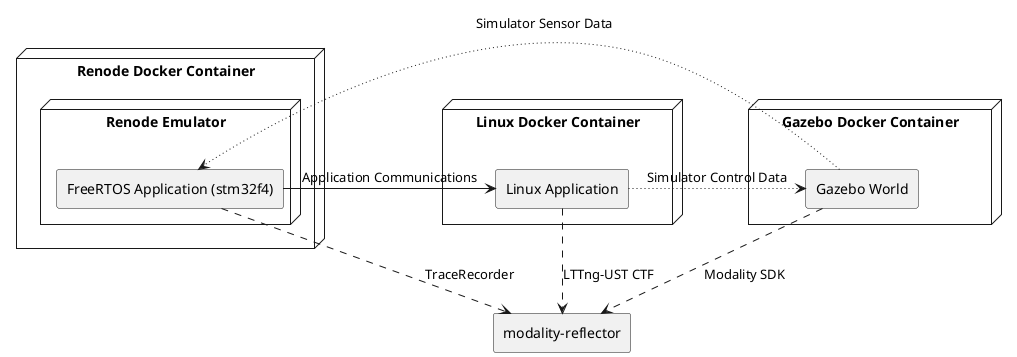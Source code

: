 @startuml

skinparam defaultTextAlignment center
skinparam linetype poly

agent "modality-reflector" as reflector

node "Gazebo Docker Container" as gz_container {
    agent "Gazebo World" as gz_world
}

node "Renode Docker Container" as renode_container {
    node "Renode Emulator" as renode {
        agent "FreeRTOS Application (stm32f4)" as freertos_app
    }
}

node "Linux Docker Container" as linux_container {
    agent "Linux Application" as linux_app
}

gz_world -[dotted]-> freertos_app : Simulator Sensor Data
freertos_app -> linux_app : Application Communications
linux_app -[dotted]> gz_world : Simulator Control Data

linux_app ..> reflector : LTTng-UST CTF
freertos_app ..> reflector : TraceRecorder
gz_world ..> reflector : Modality SDK

@enduml
